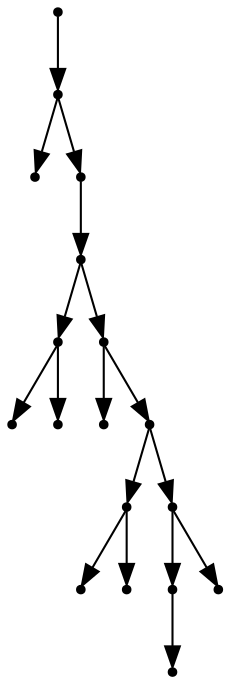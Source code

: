 digraph {
  17 [shape=point];
  16 [shape=point];
  0 [shape=point];
  15 [shape=point];
  14 [shape=point];
  3 [shape=point];
  1 [shape=point];
  2 [shape=point];
  13 [shape=point];
  4 [shape=point];
  12 [shape=point];
  7 [shape=point];
  5 [shape=point];
  6 [shape=point];
  11 [shape=point];
  9 [shape=point];
  8 [shape=point];
  10 [shape=point];
17 -> 16;
16 -> 0;
16 -> 15;
15 -> 14;
14 -> 3;
3 -> 1;
3 -> 2;
14 -> 13;
13 -> 4;
13 -> 12;
12 -> 7;
7 -> 5;
7 -> 6;
12 -> 11;
11 -> 9;
9 -> 8;
11 -> 10;
}
